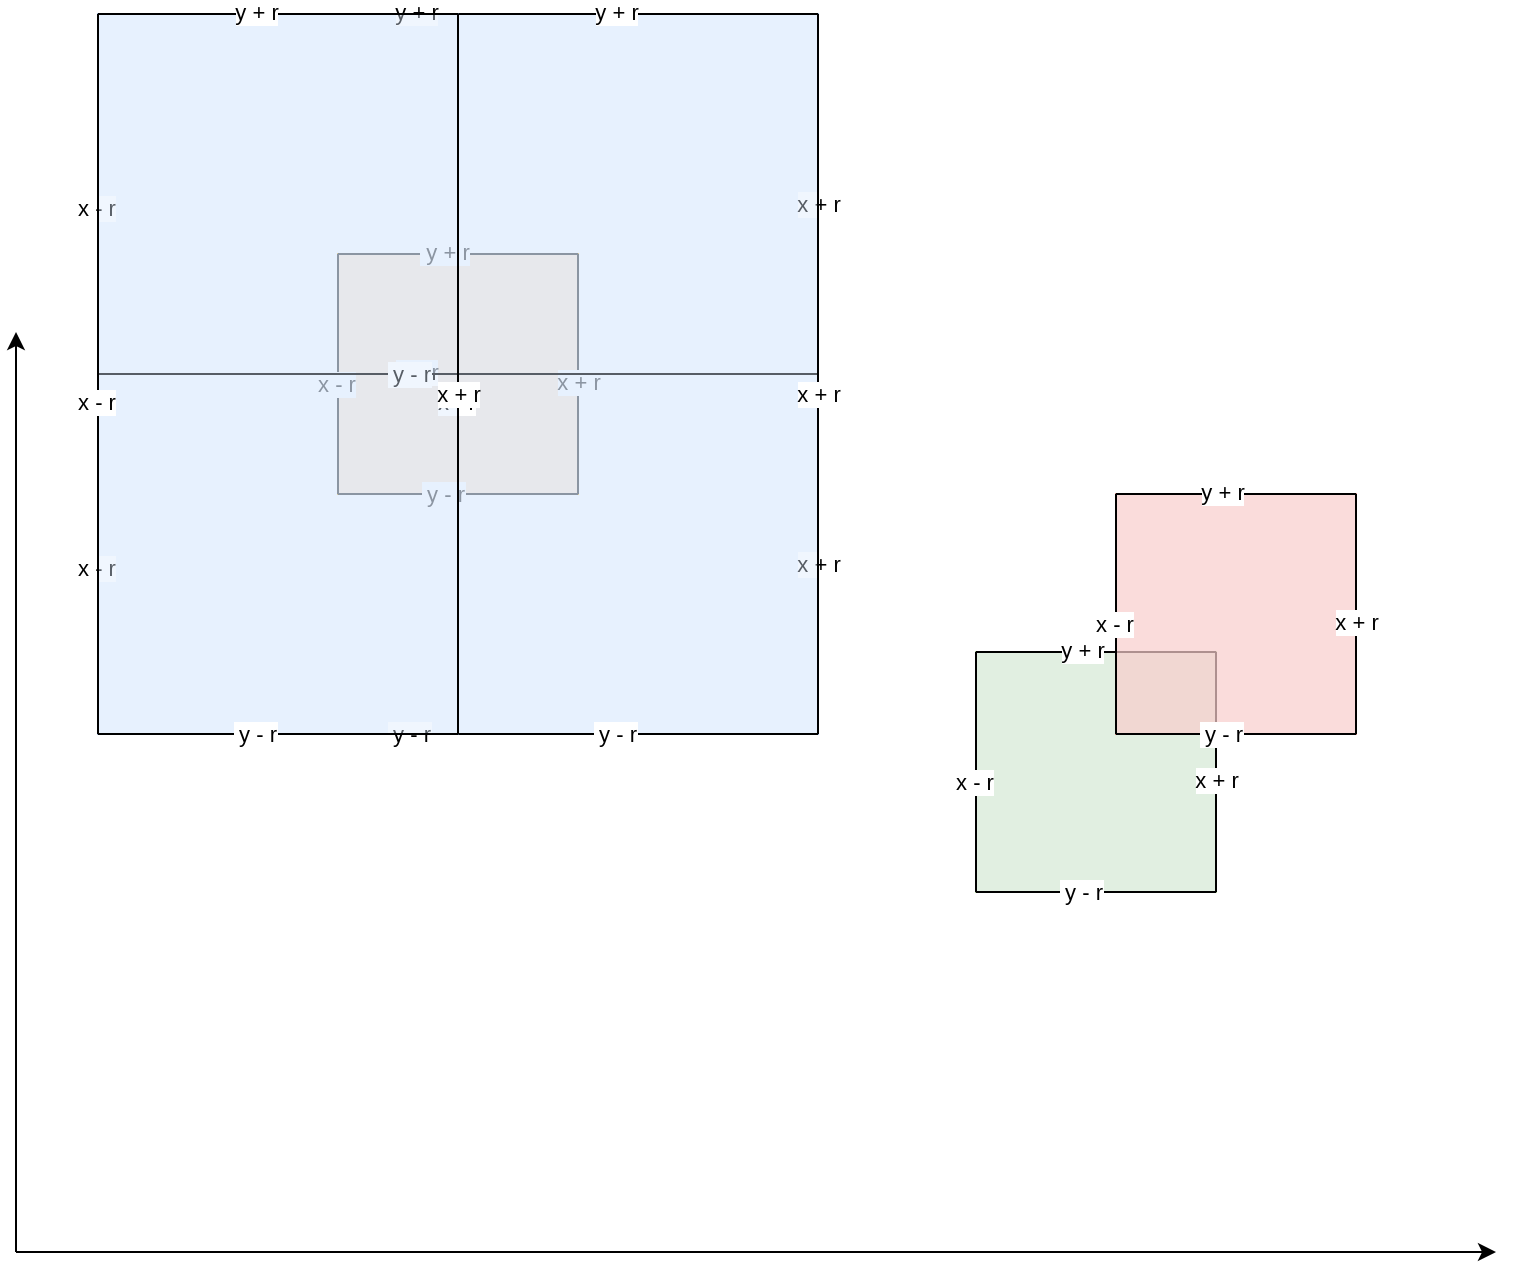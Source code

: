 <mxfile version="20.8.16" type="device"><diagram name="第 1 页" id="rjQmILV_HyJc2oFIL_tK"><mxGraphModel dx="1036" dy="1814" grid="1" gridSize="10" guides="1" tooltips="1" connect="1" arrows="1" fold="1" page="1" pageScale="1" pageWidth="1600" pageHeight="1200" math="0" shadow="0"><root><mxCell id="0"/><mxCell id="1" parent="0"/><mxCell id="mlTePwDqPl1BLoVOj0ib-12" value="" style="group;fillColor=#ffe6cc;strokeColor=#d79b00;" parent="1" vertex="1" connectable="0"><mxGeometry x="281" y="1" width="120" height="120" as="geometry"/></mxCell><mxCell id="mlTePwDqPl1BLoVOj0ib-3" value="" style="endArrow=none;html=1;rounded=0;" parent="mlTePwDqPl1BLoVOj0ib-12" edge="1"><mxGeometry width="50" height="50" relative="1" as="geometry"><mxPoint y="120" as="sourcePoint"/><mxPoint as="targetPoint"/></mxGeometry></mxCell><mxCell id="mlTePwDqPl1BLoVOj0ib-10" value="x - r" style="edgeLabel;html=1;align=center;verticalAlign=middle;resizable=0;points=[];" parent="mlTePwDqPl1BLoVOj0ib-3" vertex="1" connectable="0"><mxGeometry x="-0.078" y="1" relative="1" as="geometry"><mxPoint as="offset"/></mxGeometry></mxCell><mxCell id="mlTePwDqPl1BLoVOj0ib-4" value="" style="endArrow=none;html=1;rounded=0;" parent="mlTePwDqPl1BLoVOj0ib-12" edge="1"><mxGeometry width="50" height="50" relative="1" as="geometry"><mxPoint y="120" as="sourcePoint"/><mxPoint x="120" y="120" as="targetPoint"/></mxGeometry></mxCell><mxCell id="mlTePwDqPl1BLoVOj0ib-9" value="&amp;nbsp;y - r" style="edgeLabel;html=1;align=center;verticalAlign=middle;resizable=0;points=[];" parent="mlTePwDqPl1BLoVOj0ib-4" vertex="1" connectable="0"><mxGeometry x="-0.139" relative="1" as="geometry"><mxPoint as="offset"/></mxGeometry></mxCell><mxCell id="mlTePwDqPl1BLoVOj0ib-5" value="" style="endArrow=none;html=1;rounded=0;" parent="mlTePwDqPl1BLoVOj0ib-12" edge="1"><mxGeometry width="50" height="50" relative="1" as="geometry"><mxPoint as="sourcePoint"/><mxPoint x="120" as="targetPoint"/></mxGeometry></mxCell><mxCell id="mlTePwDqPl1BLoVOj0ib-7" value="&amp;nbsp;y + r" style="edgeLabel;html=1;align=center;verticalAlign=middle;resizable=0;points=[];" parent="mlTePwDqPl1BLoVOj0ib-5" vertex="1" connectable="0"><mxGeometry x="-0.12" y="1" relative="1" as="geometry"><mxPoint as="offset"/></mxGeometry></mxCell><mxCell id="mlTePwDqPl1BLoVOj0ib-6" value="" style="endArrow=none;html=1;rounded=0;" parent="mlTePwDqPl1BLoVOj0ib-12" edge="1"><mxGeometry width="50" height="50" relative="1" as="geometry"><mxPoint x="120" as="sourcePoint"/><mxPoint x="120" y="120" as="targetPoint"/></mxGeometry></mxCell><mxCell id="mlTePwDqPl1BLoVOj0ib-11" value="x + r" style="edgeLabel;html=1;align=center;verticalAlign=middle;resizable=0;points=[];" parent="mlTePwDqPl1BLoVOj0ib-6" vertex="1" connectable="0"><mxGeometry x="0.056" relative="1" as="geometry"><mxPoint as="offset"/></mxGeometry></mxCell><mxCell id="s7q7V-NN09ISKNQ03rnf-1" value="" style="endArrow=classic;html=1;rounded=0;" parent="1" edge="1"><mxGeometry width="50" height="50" relative="1" as="geometry"><mxPoint x="120" y="500" as="sourcePoint"/><mxPoint x="120" y="40" as="targetPoint"/></mxGeometry></mxCell><mxCell id="s7q7V-NN09ISKNQ03rnf-2" value="" style="endArrow=classic;html=1;rounded=0;" parent="1" edge="1"><mxGeometry width="50" height="50" relative="1" as="geometry"><mxPoint x="120" y="500" as="sourcePoint"/><mxPoint x="860" y="500" as="targetPoint"/></mxGeometry></mxCell><mxCell id="mlTePwDqPl1BLoVOj0ib-13" value="" style="group;fillColor=#d5e8d4;strokeColor=#82b366;opacity=70;" parent="1" vertex="1" connectable="0"><mxGeometry x="600" y="200" width="120" height="120" as="geometry"/></mxCell><mxCell id="mlTePwDqPl1BLoVOj0ib-14" value="" style="endArrow=none;html=1;rounded=0;" parent="mlTePwDqPl1BLoVOj0ib-13" edge="1"><mxGeometry width="50" height="50" relative="1" as="geometry"><mxPoint y="120" as="sourcePoint"/><mxPoint as="targetPoint"/></mxGeometry></mxCell><mxCell id="mlTePwDqPl1BLoVOj0ib-15" value="x - r" style="edgeLabel;html=1;align=center;verticalAlign=middle;resizable=0;points=[];" parent="mlTePwDqPl1BLoVOj0ib-14" vertex="1" connectable="0"><mxGeometry x="-0.078" y="1" relative="1" as="geometry"><mxPoint as="offset"/></mxGeometry></mxCell><mxCell id="mlTePwDqPl1BLoVOj0ib-16" value="" style="endArrow=none;html=1;rounded=0;" parent="mlTePwDqPl1BLoVOj0ib-13" edge="1"><mxGeometry width="50" height="50" relative="1" as="geometry"><mxPoint y="120" as="sourcePoint"/><mxPoint x="120.0" y="120" as="targetPoint"/></mxGeometry></mxCell><mxCell id="mlTePwDqPl1BLoVOj0ib-17" value="&amp;nbsp;y - r" style="edgeLabel;html=1;align=center;verticalAlign=middle;resizable=0;points=[];" parent="mlTePwDqPl1BLoVOj0ib-16" vertex="1" connectable="0"><mxGeometry x="-0.139" relative="1" as="geometry"><mxPoint as="offset"/></mxGeometry></mxCell><mxCell id="mlTePwDqPl1BLoVOj0ib-18" value="" style="endArrow=none;html=1;rounded=0;" parent="mlTePwDqPl1BLoVOj0ib-13" edge="1"><mxGeometry width="50" height="50" relative="1" as="geometry"><mxPoint as="sourcePoint"/><mxPoint x="120.0" as="targetPoint"/></mxGeometry></mxCell><mxCell id="mlTePwDqPl1BLoVOj0ib-19" value="y + r" style="edgeLabel;html=1;align=center;verticalAlign=middle;resizable=0;points=[];" parent="mlTePwDqPl1BLoVOj0ib-18" vertex="1" connectable="0"><mxGeometry x="-0.12" y="1" relative="1" as="geometry"><mxPoint as="offset"/></mxGeometry></mxCell><mxCell id="mlTePwDqPl1BLoVOj0ib-20" value="" style="endArrow=none;html=1;rounded=0;" parent="mlTePwDqPl1BLoVOj0ib-13" edge="1"><mxGeometry width="50" height="50" relative="1" as="geometry"><mxPoint x="120.0" as="sourcePoint"/><mxPoint x="120.0" y="120" as="targetPoint"/></mxGeometry></mxCell><mxCell id="mlTePwDqPl1BLoVOj0ib-21" value="x + r" style="edgeLabel;html=1;align=center;verticalAlign=middle;resizable=0;points=[];" parent="mlTePwDqPl1BLoVOj0ib-20" vertex="1" connectable="0"><mxGeometry x="0.056" relative="1" as="geometry"><mxPoint as="offset"/></mxGeometry></mxCell><mxCell id="VhtLcS9YWQ_04_NdQIRV-1" value="" style="group;fillColor=#dae8fc;strokeColor=#6c8ebf;opacity=40;" vertex="1" connectable="0" parent="1"><mxGeometry x="161" y="61" width="360" height="180" as="geometry"/></mxCell><mxCell id="VhtLcS9YWQ_04_NdQIRV-2" value="" style="endArrow=none;html=1;rounded=0;" edge="1" parent="VhtLcS9YWQ_04_NdQIRV-1"><mxGeometry width="50" height="50" relative="1" as="geometry"><mxPoint y="180" as="sourcePoint"/><mxPoint as="targetPoint"/></mxGeometry></mxCell><mxCell id="VhtLcS9YWQ_04_NdQIRV-3" value="x - r" style="edgeLabel;html=1;align=center;verticalAlign=middle;resizable=0;points=[];" vertex="1" connectable="0" parent="VhtLcS9YWQ_04_NdQIRV-2"><mxGeometry x="-0.078" y="1" relative="1" as="geometry"><mxPoint as="offset"/></mxGeometry></mxCell><mxCell id="VhtLcS9YWQ_04_NdQIRV-4" value="" style="endArrow=none;html=1;rounded=0;" edge="1" parent="VhtLcS9YWQ_04_NdQIRV-1"><mxGeometry width="50" height="50" relative="1" as="geometry"><mxPoint y="180" as="sourcePoint"/><mxPoint x="360.0" y="180" as="targetPoint"/></mxGeometry></mxCell><mxCell id="VhtLcS9YWQ_04_NdQIRV-5" value="&amp;nbsp;y - r" style="edgeLabel;html=1;align=center;verticalAlign=middle;resizable=0;points=[];" vertex="1" connectable="0" parent="VhtLcS9YWQ_04_NdQIRV-4"><mxGeometry x="-0.139" relative="1" as="geometry"><mxPoint as="offset"/></mxGeometry></mxCell><mxCell id="VhtLcS9YWQ_04_NdQIRV-6" value="" style="endArrow=none;html=1;rounded=0;" edge="1" parent="VhtLcS9YWQ_04_NdQIRV-1"><mxGeometry width="50" height="50" relative="1" as="geometry"><mxPoint as="sourcePoint"/><mxPoint x="360.0" as="targetPoint"/></mxGeometry></mxCell><mxCell id="VhtLcS9YWQ_04_NdQIRV-7" value="y + r" style="edgeLabel;html=1;align=center;verticalAlign=middle;resizable=0;points=[];" vertex="1" connectable="0" parent="VhtLcS9YWQ_04_NdQIRV-6"><mxGeometry x="-0.12" y="1" relative="1" as="geometry"><mxPoint as="offset"/></mxGeometry></mxCell><mxCell id="VhtLcS9YWQ_04_NdQIRV-8" value="" style="endArrow=none;html=1;rounded=0;" edge="1" parent="VhtLcS9YWQ_04_NdQIRV-1"><mxGeometry width="50" height="50" relative="1" as="geometry"><mxPoint x="360.0" as="sourcePoint"/><mxPoint x="360.0" y="180" as="targetPoint"/></mxGeometry></mxCell><mxCell id="VhtLcS9YWQ_04_NdQIRV-9" value="x + r" style="edgeLabel;html=1;align=center;verticalAlign=middle;resizable=0;points=[];" vertex="1" connectable="0" parent="VhtLcS9YWQ_04_NdQIRV-8"><mxGeometry x="0.056" relative="1" as="geometry"><mxPoint as="offset"/></mxGeometry></mxCell><mxCell id="VhtLcS9YWQ_04_NdQIRV-10" value="" style="group;fillColor=#dae8fc;strokeColor=#6c8ebf;opacity=40;" vertex="1" connectable="0" parent="1"><mxGeometry x="161" y="-119" width="360" height="180" as="geometry"/></mxCell><mxCell id="VhtLcS9YWQ_04_NdQIRV-11" value="" style="endArrow=none;html=1;rounded=0;" edge="1" parent="VhtLcS9YWQ_04_NdQIRV-10"><mxGeometry width="50" height="50" relative="1" as="geometry"><mxPoint y="180" as="sourcePoint"/><mxPoint as="targetPoint"/></mxGeometry></mxCell><mxCell id="VhtLcS9YWQ_04_NdQIRV-12" value="x - r" style="edgeLabel;html=1;align=center;verticalAlign=middle;resizable=0;points=[];" vertex="1" connectable="0" parent="VhtLcS9YWQ_04_NdQIRV-11"><mxGeometry x="-0.078" y="1" relative="1" as="geometry"><mxPoint as="offset"/></mxGeometry></mxCell><mxCell id="VhtLcS9YWQ_04_NdQIRV-13" value="" style="endArrow=none;html=1;rounded=0;" edge="1" parent="VhtLcS9YWQ_04_NdQIRV-10"><mxGeometry width="50" height="50" relative="1" as="geometry"><mxPoint y="180" as="sourcePoint"/><mxPoint x="360.0" y="180" as="targetPoint"/></mxGeometry></mxCell><mxCell id="VhtLcS9YWQ_04_NdQIRV-14" value="&amp;nbsp;y - r" style="edgeLabel;html=1;align=center;verticalAlign=middle;resizable=0;points=[];" vertex="1" connectable="0" parent="VhtLcS9YWQ_04_NdQIRV-13"><mxGeometry x="-0.139" relative="1" as="geometry"><mxPoint as="offset"/></mxGeometry></mxCell><mxCell id="VhtLcS9YWQ_04_NdQIRV-15" value="" style="endArrow=none;html=1;rounded=0;" edge="1" parent="VhtLcS9YWQ_04_NdQIRV-10"><mxGeometry width="50" height="50" relative="1" as="geometry"><mxPoint as="sourcePoint"/><mxPoint x="360.0" as="targetPoint"/></mxGeometry></mxCell><mxCell id="VhtLcS9YWQ_04_NdQIRV-16" value="y + r" style="edgeLabel;html=1;align=center;verticalAlign=middle;resizable=0;points=[];" vertex="1" connectable="0" parent="VhtLcS9YWQ_04_NdQIRV-15"><mxGeometry x="-0.12" y="1" relative="1" as="geometry"><mxPoint as="offset"/></mxGeometry></mxCell><mxCell id="VhtLcS9YWQ_04_NdQIRV-17" value="" style="endArrow=none;html=1;rounded=0;" edge="1" parent="VhtLcS9YWQ_04_NdQIRV-10"><mxGeometry width="50" height="50" relative="1" as="geometry"><mxPoint x="360.0" as="sourcePoint"/><mxPoint x="360.0" y="180" as="targetPoint"/></mxGeometry></mxCell><mxCell id="VhtLcS9YWQ_04_NdQIRV-18" value="x + r" style="edgeLabel;html=1;align=center;verticalAlign=middle;resizable=0;points=[];" vertex="1" connectable="0" parent="VhtLcS9YWQ_04_NdQIRV-17"><mxGeometry x="0.056" relative="1" as="geometry"><mxPoint as="offset"/></mxGeometry></mxCell><mxCell id="VhtLcS9YWQ_04_NdQIRV-19" value="" style="group;fillColor=#dae8fc;strokeColor=#6c8ebf;opacity=40;" vertex="1" connectable="0" parent="1"><mxGeometry x="341" y="-119" width="180" height="360" as="geometry"/></mxCell><mxCell id="VhtLcS9YWQ_04_NdQIRV-20" value="" style="endArrow=none;html=1;rounded=0;" edge="1" parent="VhtLcS9YWQ_04_NdQIRV-19"><mxGeometry width="50" height="50" relative="1" as="geometry"><mxPoint y="360" as="sourcePoint"/><mxPoint as="targetPoint"/></mxGeometry></mxCell><mxCell id="VhtLcS9YWQ_04_NdQIRV-21" value="x - r" style="edgeLabel;html=1;align=center;verticalAlign=middle;resizable=0;points=[];" vertex="1" connectable="0" parent="VhtLcS9YWQ_04_NdQIRV-20"><mxGeometry x="-0.078" y="1" relative="1" as="geometry"><mxPoint as="offset"/></mxGeometry></mxCell><mxCell id="VhtLcS9YWQ_04_NdQIRV-22" value="" style="endArrow=none;html=1;rounded=0;" edge="1" parent="VhtLcS9YWQ_04_NdQIRV-19"><mxGeometry width="50" height="50" relative="1" as="geometry"><mxPoint y="360" as="sourcePoint"/><mxPoint x="180.0" y="360" as="targetPoint"/></mxGeometry></mxCell><mxCell id="VhtLcS9YWQ_04_NdQIRV-23" value="&amp;nbsp;y - r" style="edgeLabel;html=1;align=center;verticalAlign=middle;resizable=0;points=[];" vertex="1" connectable="0" parent="VhtLcS9YWQ_04_NdQIRV-22"><mxGeometry x="-0.139" relative="1" as="geometry"><mxPoint as="offset"/></mxGeometry></mxCell><mxCell id="VhtLcS9YWQ_04_NdQIRV-24" value="" style="endArrow=none;html=1;rounded=0;" edge="1" parent="VhtLcS9YWQ_04_NdQIRV-19"><mxGeometry width="50" height="50" relative="1" as="geometry"><mxPoint as="sourcePoint"/><mxPoint x="180.0" as="targetPoint"/></mxGeometry></mxCell><mxCell id="VhtLcS9YWQ_04_NdQIRV-25" value="y + r" style="edgeLabel;html=1;align=center;verticalAlign=middle;resizable=0;points=[];" vertex="1" connectable="0" parent="VhtLcS9YWQ_04_NdQIRV-24"><mxGeometry x="-0.12" y="1" relative="1" as="geometry"><mxPoint as="offset"/></mxGeometry></mxCell><mxCell id="VhtLcS9YWQ_04_NdQIRV-26" value="" style="endArrow=none;html=1;rounded=0;" edge="1" parent="VhtLcS9YWQ_04_NdQIRV-19"><mxGeometry width="50" height="50" relative="1" as="geometry"><mxPoint x="180.0" as="sourcePoint"/><mxPoint x="180.0" y="360" as="targetPoint"/></mxGeometry></mxCell><mxCell id="VhtLcS9YWQ_04_NdQIRV-27" value="x + r" style="edgeLabel;html=1;align=center;verticalAlign=middle;resizable=0;points=[];" vertex="1" connectable="0" parent="VhtLcS9YWQ_04_NdQIRV-26"><mxGeometry x="0.056" relative="1" as="geometry"><mxPoint as="offset"/></mxGeometry></mxCell><mxCell id="VhtLcS9YWQ_04_NdQIRV-28" value="" style="group;fillColor=#dae8fc;strokeColor=#6c8ebf;opacity=40;" vertex="1" connectable="0" parent="1"><mxGeometry x="161" y="-119" width="180" height="360" as="geometry"/></mxCell><mxCell id="VhtLcS9YWQ_04_NdQIRV-29" value="" style="endArrow=none;html=1;rounded=0;" edge="1" parent="VhtLcS9YWQ_04_NdQIRV-28"><mxGeometry width="50" height="50" relative="1" as="geometry"><mxPoint y="360" as="sourcePoint"/><mxPoint as="targetPoint"/></mxGeometry></mxCell><mxCell id="VhtLcS9YWQ_04_NdQIRV-30" value="x - r" style="edgeLabel;html=1;align=center;verticalAlign=middle;resizable=0;points=[];" vertex="1" connectable="0" parent="VhtLcS9YWQ_04_NdQIRV-29"><mxGeometry x="-0.078" y="1" relative="1" as="geometry"><mxPoint as="offset"/></mxGeometry></mxCell><mxCell id="VhtLcS9YWQ_04_NdQIRV-31" value="" style="endArrow=none;html=1;rounded=0;" edge="1" parent="VhtLcS9YWQ_04_NdQIRV-28"><mxGeometry width="50" height="50" relative="1" as="geometry"><mxPoint y="360" as="sourcePoint"/><mxPoint x="180.0" y="360" as="targetPoint"/></mxGeometry></mxCell><mxCell id="VhtLcS9YWQ_04_NdQIRV-32" value="&amp;nbsp;y - r" style="edgeLabel;html=1;align=center;verticalAlign=middle;resizable=0;points=[];" vertex="1" connectable="0" parent="VhtLcS9YWQ_04_NdQIRV-31"><mxGeometry x="-0.139" relative="1" as="geometry"><mxPoint as="offset"/></mxGeometry></mxCell><mxCell id="VhtLcS9YWQ_04_NdQIRV-33" value="" style="endArrow=none;html=1;rounded=0;" edge="1" parent="VhtLcS9YWQ_04_NdQIRV-28"><mxGeometry width="50" height="50" relative="1" as="geometry"><mxPoint as="sourcePoint"/><mxPoint x="180.0" as="targetPoint"/></mxGeometry></mxCell><mxCell id="VhtLcS9YWQ_04_NdQIRV-34" value="y + r" style="edgeLabel;html=1;align=center;verticalAlign=middle;resizable=0;points=[];" vertex="1" connectable="0" parent="VhtLcS9YWQ_04_NdQIRV-33"><mxGeometry x="-0.12" y="1" relative="1" as="geometry"><mxPoint as="offset"/></mxGeometry></mxCell><mxCell id="VhtLcS9YWQ_04_NdQIRV-35" value="" style="endArrow=none;html=1;rounded=0;" edge="1" parent="VhtLcS9YWQ_04_NdQIRV-28"><mxGeometry width="50" height="50" relative="1" as="geometry"><mxPoint x="180.0" as="sourcePoint"/><mxPoint x="180.0" y="360" as="targetPoint"/></mxGeometry></mxCell><mxCell id="VhtLcS9YWQ_04_NdQIRV-36" value="x + r" style="edgeLabel;html=1;align=center;verticalAlign=middle;resizable=0;points=[];" vertex="1" connectable="0" parent="VhtLcS9YWQ_04_NdQIRV-35"><mxGeometry x="0.056" relative="1" as="geometry"><mxPoint as="offset"/></mxGeometry></mxCell><mxCell id="VhtLcS9YWQ_04_NdQIRV-37" value="" style="group;fillColor=#f8cecc;strokeColor=#b85450;opacity=70;" vertex="1" connectable="0" parent="1"><mxGeometry x="670" y="121" width="120" height="120" as="geometry"/></mxCell><mxCell id="VhtLcS9YWQ_04_NdQIRV-38" value="" style="endArrow=none;html=1;rounded=0;" edge="1" parent="VhtLcS9YWQ_04_NdQIRV-37"><mxGeometry width="50" height="50" relative="1" as="geometry"><mxPoint y="120" as="sourcePoint"/><mxPoint as="targetPoint"/></mxGeometry></mxCell><mxCell id="VhtLcS9YWQ_04_NdQIRV-39" value="x - r" style="edgeLabel;html=1;align=center;verticalAlign=middle;resizable=0;points=[];" vertex="1" connectable="0" parent="VhtLcS9YWQ_04_NdQIRV-38"><mxGeometry x="-0.078" y="1" relative="1" as="geometry"><mxPoint as="offset"/></mxGeometry></mxCell><mxCell id="VhtLcS9YWQ_04_NdQIRV-40" value="" style="endArrow=none;html=1;rounded=0;" edge="1" parent="VhtLcS9YWQ_04_NdQIRV-37"><mxGeometry width="50" height="50" relative="1" as="geometry"><mxPoint y="120" as="sourcePoint"/><mxPoint x="120.0" y="120" as="targetPoint"/></mxGeometry></mxCell><mxCell id="VhtLcS9YWQ_04_NdQIRV-41" value="&amp;nbsp;y - r" style="edgeLabel;html=1;align=center;verticalAlign=middle;resizable=0;points=[];" vertex="1" connectable="0" parent="VhtLcS9YWQ_04_NdQIRV-40"><mxGeometry x="-0.139" relative="1" as="geometry"><mxPoint as="offset"/></mxGeometry></mxCell><mxCell id="VhtLcS9YWQ_04_NdQIRV-42" value="" style="endArrow=none;html=1;rounded=0;" edge="1" parent="VhtLcS9YWQ_04_NdQIRV-37"><mxGeometry width="50" height="50" relative="1" as="geometry"><mxPoint as="sourcePoint"/><mxPoint x="120.0" as="targetPoint"/></mxGeometry></mxCell><mxCell id="VhtLcS9YWQ_04_NdQIRV-43" value="y + r" style="edgeLabel;html=1;align=center;verticalAlign=middle;resizable=0;points=[];" vertex="1" connectable="0" parent="VhtLcS9YWQ_04_NdQIRV-42"><mxGeometry x="-0.12" y="1" relative="1" as="geometry"><mxPoint as="offset"/></mxGeometry></mxCell><mxCell id="VhtLcS9YWQ_04_NdQIRV-44" value="" style="endArrow=none;html=1;rounded=0;" edge="1" parent="VhtLcS9YWQ_04_NdQIRV-37"><mxGeometry width="50" height="50" relative="1" as="geometry"><mxPoint x="120.0" as="sourcePoint"/><mxPoint x="120.0" y="120" as="targetPoint"/></mxGeometry></mxCell><mxCell id="VhtLcS9YWQ_04_NdQIRV-45" value="x + r" style="edgeLabel;html=1;align=center;verticalAlign=middle;resizable=0;points=[];" vertex="1" connectable="0" parent="VhtLcS9YWQ_04_NdQIRV-44"><mxGeometry x="0.056" relative="1" as="geometry"><mxPoint as="offset"/></mxGeometry></mxCell></root></mxGraphModel></diagram></mxfile>
